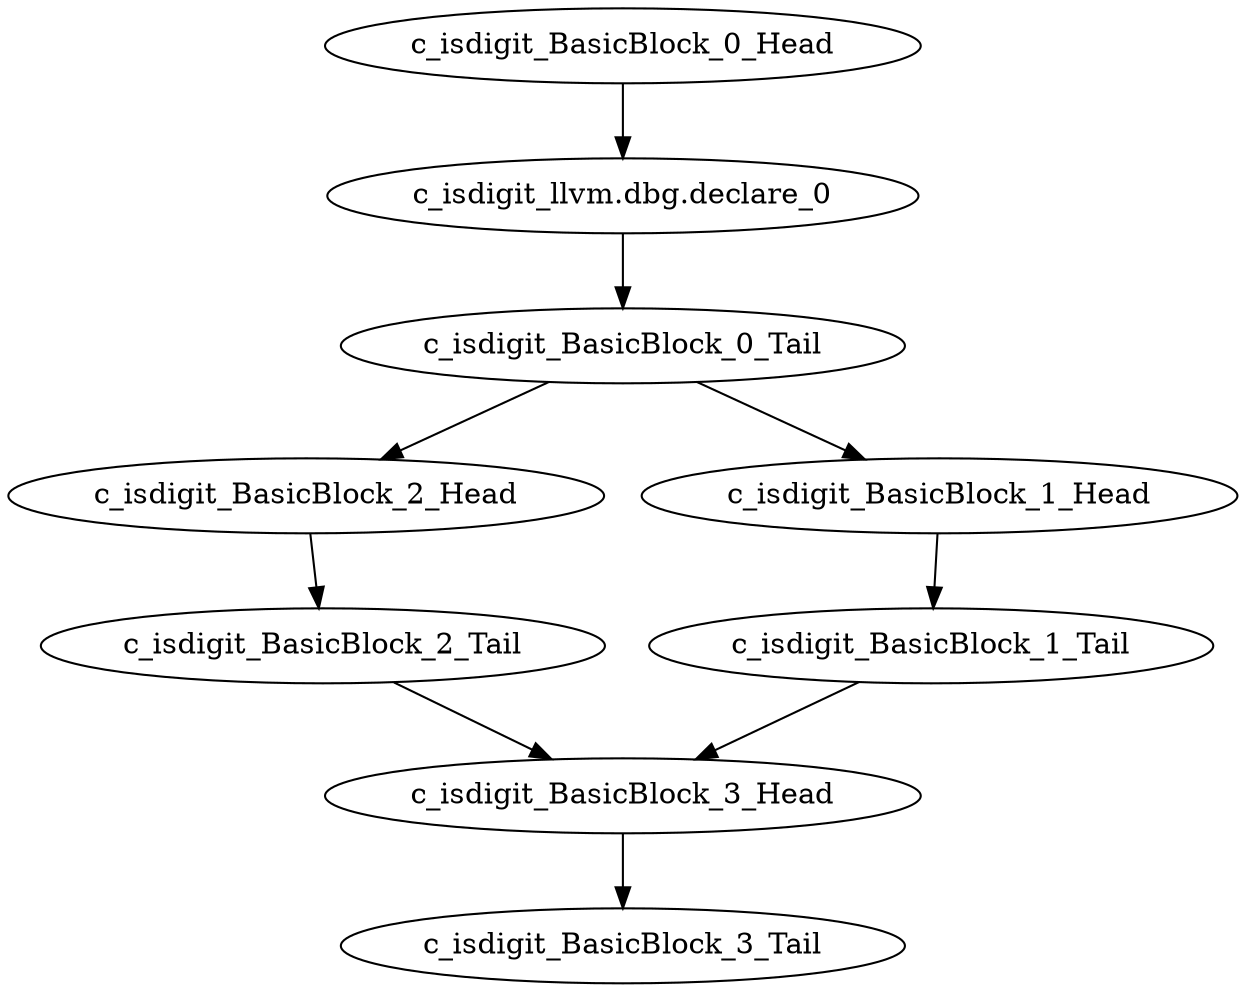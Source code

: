 digraph G {
    "c_isdigit_BasicBlock_0_Tail" -> "c_isdigit_BasicBlock_2_Head"
    "c_isdigit_BasicBlock_0_Tail" -> "c_isdigit_BasicBlock_1_Head"
    "c_isdigit_BasicBlock_2_Tail" -> "c_isdigit_BasicBlock_3_Head"
    "c_isdigit_BasicBlock_0_Head" -> "c_isdigit_llvm.dbg.declare_0"
    "c_isdigit_BasicBlock_2_Head" -> "c_isdigit_BasicBlock_2_Tail"
    "c_isdigit_llvm.dbg.declare_0" -> "c_isdigit_BasicBlock_0_Tail"
    "c_isdigit_BasicBlock_1_Head" -> "c_isdigit_BasicBlock_1_Tail"
    "c_isdigit_BasicBlock_3_Head" -> "c_isdigit_BasicBlock_3_Tail"
    "c_isdigit_BasicBlock_1_Tail" -> "c_isdigit_BasicBlock_3_Head"
}
